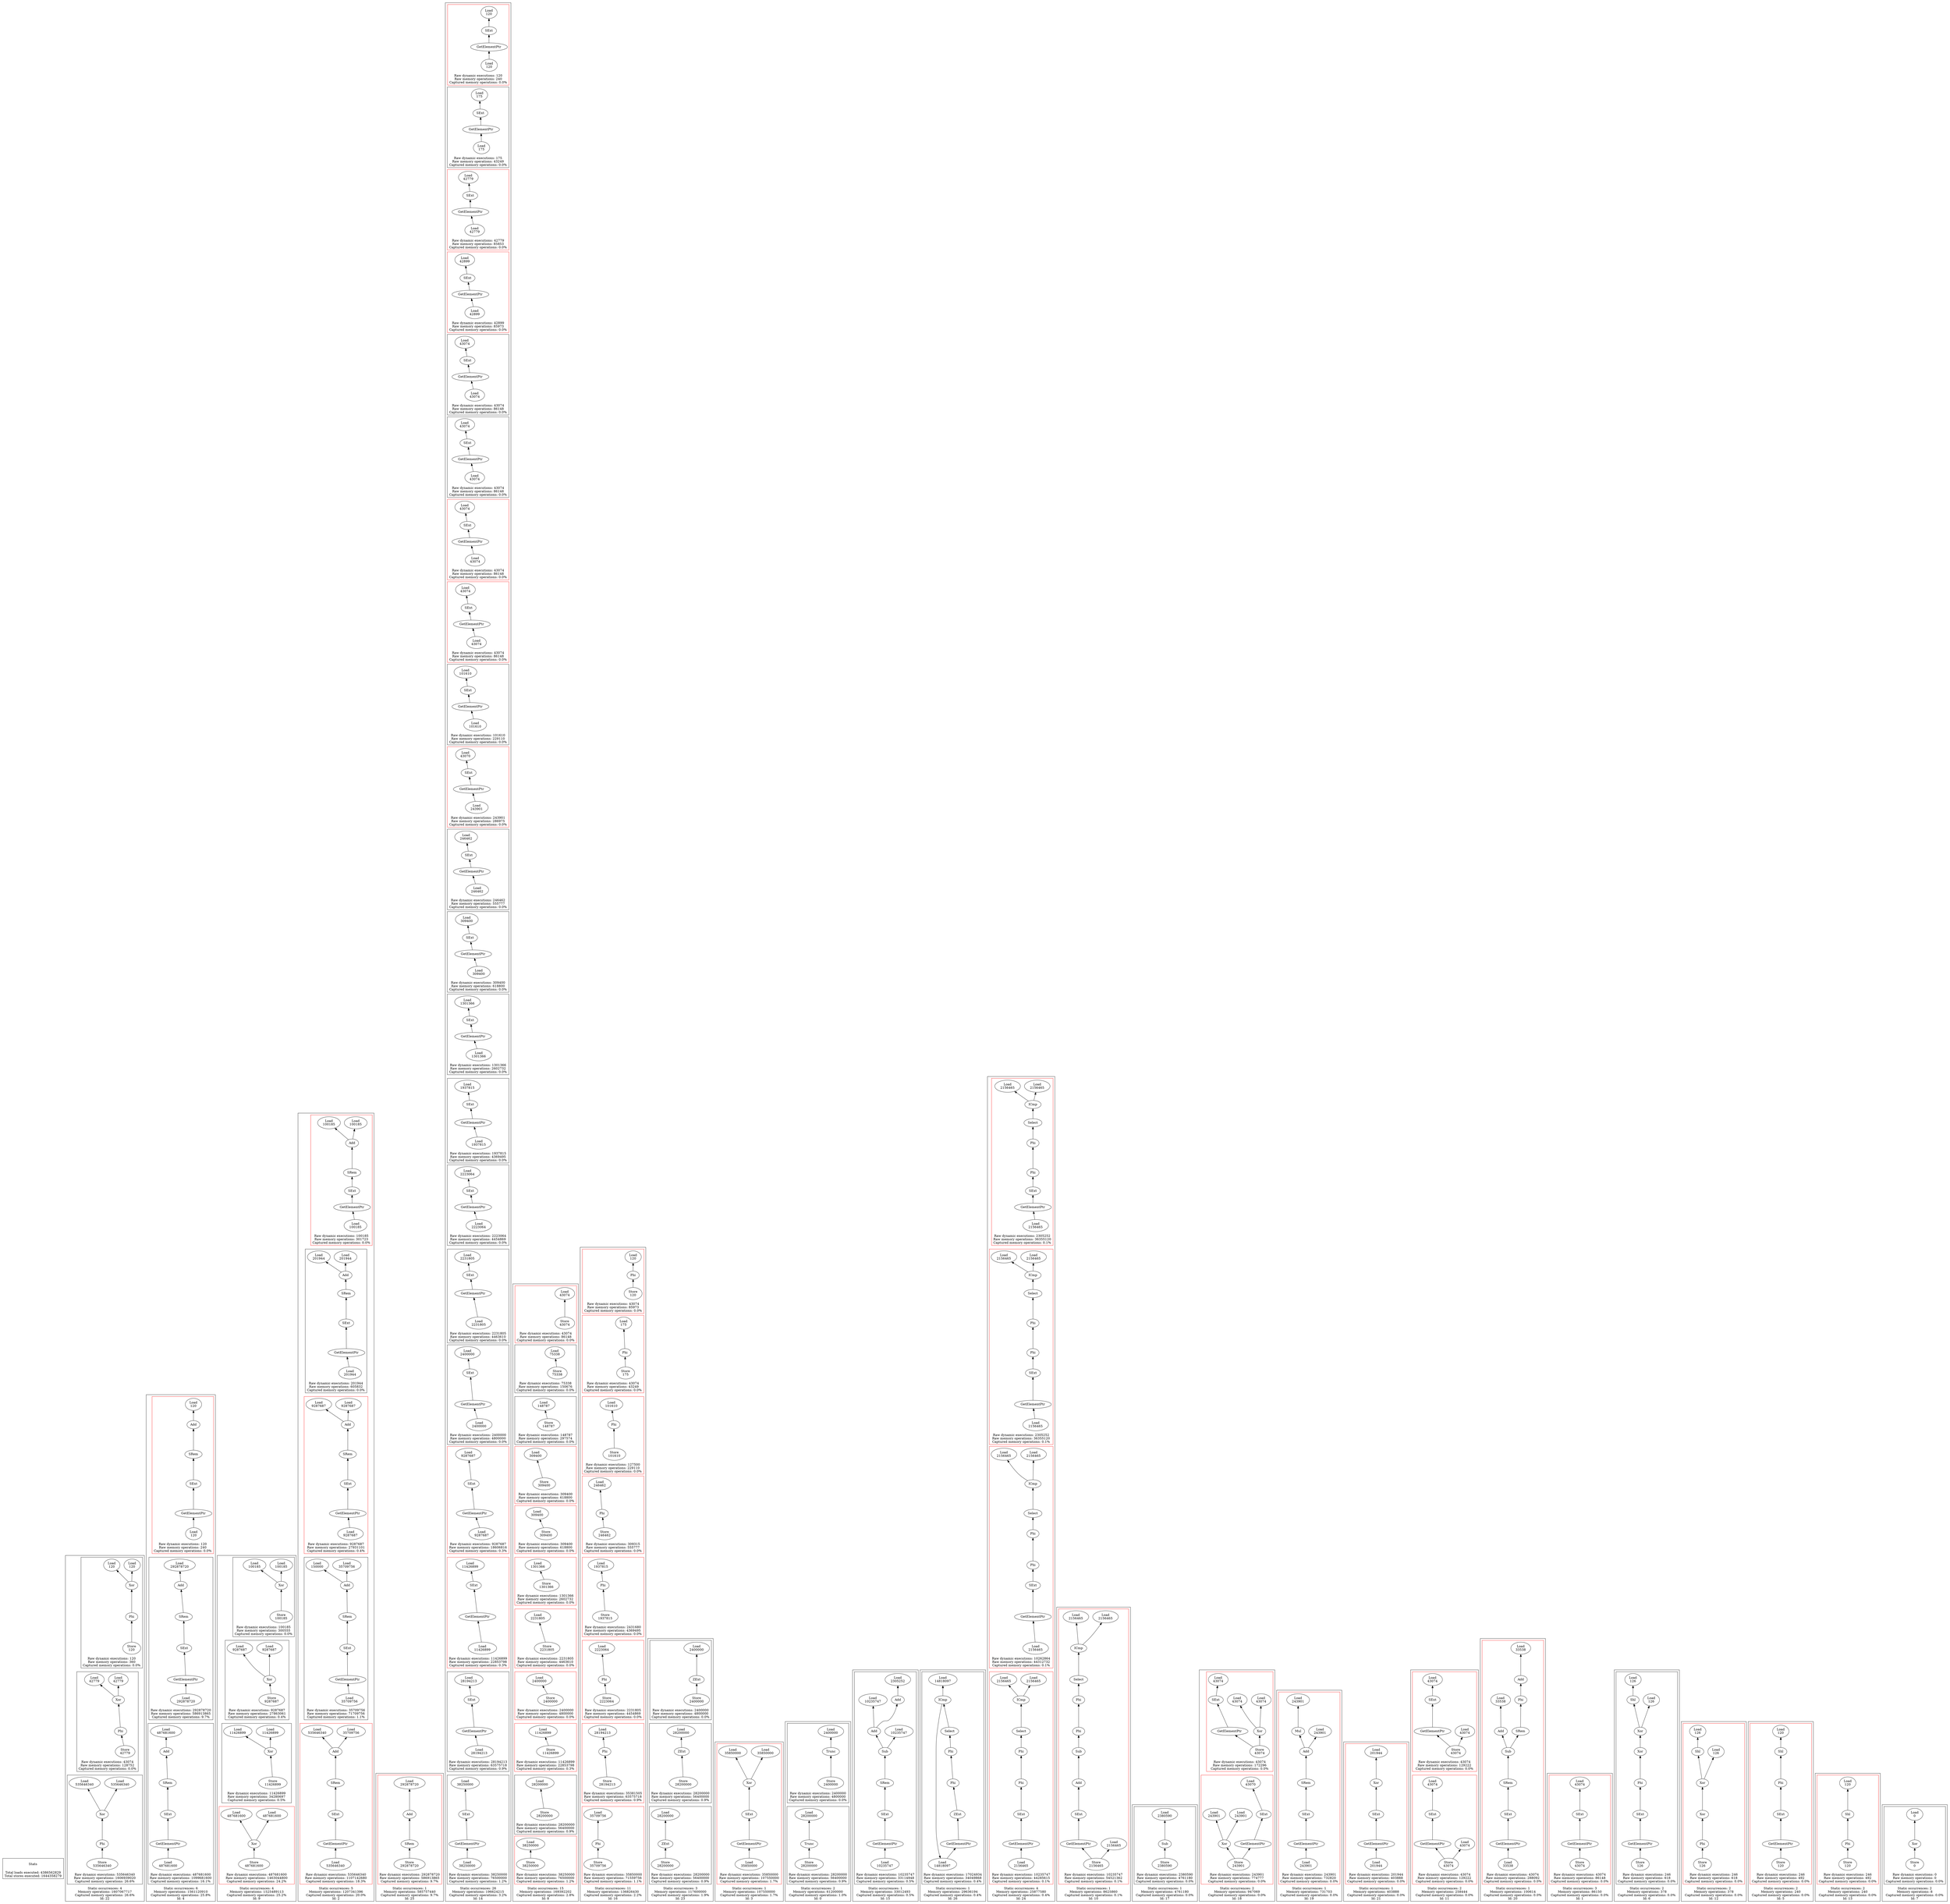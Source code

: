 strict digraph {
rankdir=BT
subgraph {
Stats [shape=plaintext]
cluster=true
label="Total loads executed: 4386562829\nTotal stores executed: 1644358279"
}
subgraph {
subgraph {
"22_2_778" [label="Xor"]
"22_2_777" [label="Load\n120"]
"22_2_778" -> "22_2_777"
"22_2_768" [label="Load\n120"]
"22_2_778" -> "22_2_768"
{
rank=min
"22_2_781" [label="Store\n120"]
}
"22_2_780" [label="Phi"]
"22_2_781" -> "22_2_780"
"22_2_780" -> "22_2_778"
cluster=true
label="Raw dynamic executions: 120\nRaw memory operations: 360\nCaptured memory operations: 0.0%"
}
subgraph {
{
rank=max
"22_1" [shape=point style=invis]
"22_1" -> "22_2_781" [style=invis]
}
{
rank=min
"22_1_505" [label="Store\n42779"]
}
"22_1_503" [label="Phi"]
"22_1_505" -> "22_1_503"
"22_1_496" [label="Xor"]
"22_1_495" [label="Load\n42779"]
"22_1_496" -> "22_1_495"
"22_1_491" [label="Load\n42779"]
"22_1_496" -> "22_1_491"
"22_1_503" -> "22_1_496"
cluster=true
label="Raw dynamic executions: 43074\nRaw memory operations: 128752\nCaptured memory operations: 0.0%"
}
subgraph {
{
rank=max
"22_3" [shape=point style=invis]
"22_3" -> "22_1_505" [style=invis]
}
"22_3_852" [label="Phi"]
"22_3_850" [label="Xor"]
"22_3_852" -> "22_3_850"
{
rank=min
"22_3_854" [label="Store\n535646340"]
}
"22_3_854" -> "22_3_852"
"22_3_843" [label="Load\n535646340"]
"22_3_850" -> "22_3_843"
"22_3_849" [label="Load\n535646340"]
"22_3_850" -> "22_3_849"
cluster=true
label="Raw dynamic executions: 535646340\nRaw memory operations: 1606939020\nCaptured memory operations: 26.6%"
}
cluster=true
label="Static occurrences: 4\nMemory operations: 1607067717\nCaptured memory operations: 26.6%\nId: 22"
}
subgraph {
subgraph {
"4_4_775" [label="SExt"]
"4_4_774" [label="SRem"]
"4_4_775" -> "4_4_774"
"4_4_776" [label="GetElementPtr"]
"4_4_776" -> "4_4_775"
"4_4_773" [label="Add"]
"4_4_774" -> "4_4_773"
"4_4_772" [label="Load\n120"]
"4_4_773" -> "4_4_772"
{
rank=min
"4_4_777" [label="Load\n120"]
}
"4_4_777" -> "4_4_776"
cluster=true
label="Raw dynamic executions: 120\nRaw memory operations: 240\nCaptured memory operations: 0.0%"
color=red
}
subgraph {
{
rank=max
"4_3" [shape=point style=invis]
"4_3" -> "4_4_777" [style=invis]
}
"4_3_450" [label="SExt"]
"4_3_448" [label="SRem"]
"4_3_450" -> "4_3_448"
"4_3_447" [label="Add"]
"4_3_443" [label="Load\n292878720"]
"4_3_447" -> "4_3_443"
{
rank=min
"4_3_452" [label="Load\n292878720"]
}
"4_3_451" [label="GetElementPtr"]
"4_3_452" -> "4_3_451"
"4_3_448" -> "4_3_447"
"4_3_451" -> "4_3_450"
cluster=true
label="Raw dynamic executions: 292878720\nRaw memory operations: 586913865\nCaptured memory operations: 9.7%"
}
subgraph {
{
rank=max
"4_2" [shape=point style=invis]
"4_2" -> "4_3_452" [style=invis]
}
"4_2_179" [label="SRem"]
"4_2_178" [label="Add"]
"4_2_179" -> "4_2_178"
"4_2_180" [label="SExt"]
"4_2_180" -> "4_2_179"
"4_2_181" [label="GetElementPtr"]
"4_2_181" -> "4_2_180"
"4_2_173" [label="Load\n487681600"]
"4_2_178" -> "4_2_173"
{
rank=min
"4_2_182" [label="Load\n487681600"]
}
"4_2_182" -> "4_2_181"
cluster=true
label="Raw dynamic executions: 487681600\nRaw memory operations: 1099681600\nCaptured memory operations: 16.1%"
}
cluster=true
label="Static occurrences: 6\nMemory operations: 1561120910\nCaptured memory operations: 25.8%\nId: 4"
}
subgraph {
subgraph {
"9_3_526" [label="Xor"]
"9_3_525" [label="Load\n100185"]
"9_3_526" -> "9_3_525"
"9_3_524" [label="Load\n100185"]
"9_3_526" -> "9_3_524"
{
rank=min
"9_3_527" [label="Store\n100185"]
}
"9_3_527" -> "9_3_526"
cluster=true
label="Raw dynamic executions: 100185\nRaw memory operations: 300555\nCaptured memory operations: 0.0%"
}
subgraph {
{
rank=max
"9_2" [shape=point style=invis]
"9_2" -> "9_3_527" [style=invis]
}
"9_2_392" [label="Xor"]
"9_2_390" [label="Load\n9287687"]
"9_2_392" -> "9_2_390"
{
rank=min
"9_2_393" [label="Store\n9287687"]
}
"9_2_393" -> "9_2_392"
"9_2_391" [label="Load\n9287687"]
"9_2_392" -> "9_2_391"
cluster=true
label="Raw dynamic executions: 9287687\nRaw memory operations: 27863061\nCaptured memory operations: 0.4%"
}
subgraph {
{
rank=max
"9_1" [shape=point style=invis]
"9_1" -> "9_2_393" [style=invis]
}
"9_1_338" [label="Xor"]
"9_1_335" [label="Load\n11426899"]
"9_1_338" -> "9_1_335"
{
rank=min
"9_1_339" [label="Store\n11426899"]
}
"9_1_339" -> "9_1_338"
"9_1_337" [label="Load\n11426899"]
"9_1_338" -> "9_1_337"
cluster=true
label="Raw dynamic executions: 11426899\nRaw memory operations: 34280697\nCaptured memory operations: 0.5%"
}
subgraph {
{
rank=max
"9_0" [shape=point style=invis]
"9_0" -> "9_1_339" [style=invis]
}
{
rank=min
"9_0_185" [label="Store\n487681600"]
}
"9_0_184" [label="Xor"]
"9_0_185" -> "9_0_184"
"9_0_182" [label="Load\n487681600"]
"9_0_184" -> "9_0_182"
"9_0_183" [label="Load\n487681600"]
"9_0_184" -> "9_0_183"
cluster=true
label="Raw dynamic executions: 487681600\nRaw memory operations: 1463044800\nCaptured memory operations: 24.2%"
color=red
}
cluster=true
label="Static occurrences: 4\nMemory operations: 1525489113\nCaptured memory operations: 25.2%\nId: 9"
}
subgraph {
subgraph {
"2_1_520" [label="Add"]
"2_1_512" [label="Load\n100185"]
"2_1_520" -> "2_1_512"
"2_1_517" [label="Load\n100185"]
"2_1_520" -> "2_1_517"
"2_1_521" [label="SRem"]
"2_1_521" -> "2_1_520"
"2_1_523" [label="GetElementPtr"]
"2_1_522" [label="SExt"]
"2_1_523" -> "2_1_522"
"2_1_522" -> "2_1_521"
{
rank=min
"2_1_524" [label="Load\n100185"]
}
"2_1_524" -> "2_1_523"
cluster=true
label="Raw dynamic executions: 100185\nRaw memory operations: 301723\nCaptured memory operations: 0.0%"
color=red
}
subgraph {
{
rank=max
"2_2" [shape=point style=invis]
"2_2" -> "2_1_524" [style=invis]
}
"2_2_603" [label="Add"]
"2_2_601" [label="Load\n201944"]
"2_2_603" -> "2_2_601"
"2_2_602" [label="Load\n201944"]
"2_2_603" -> "2_2_602"
"2_2_606" [label="GetElementPtr"]
"2_2_605" [label="SExt"]
"2_2_606" -> "2_2_605"
"2_2_604" [label="SRem"]
"2_2_605" -> "2_2_604"
{
rank=min
"2_2_607" [label="Load\n201944"]
}
"2_2_607" -> "2_2_606"
"2_2_604" -> "2_2_603"
cluster=true
label="Raw dynamic executions: 201944\nRaw memory operations: 605832\nCaptured memory operations: 0.0%"
}
subgraph {
{
rank=max
"2_0" [shape=point style=invis]
"2_0" -> "2_2_607" [style=invis]
}
"2_0_386" [label="Add"]
"2_0_376" [label="Load\n9287687"]
"2_0_386" -> "2_0_376"
"2_0_385" [label="Load\n9287687"]
"2_0_386" -> "2_0_385"
"2_0_387" [label="SRem"]
"2_0_387" -> "2_0_386"
{
rank=min
"2_0_390" [label="Load\n9287687"]
}
"2_0_389" [label="GetElementPtr"]
"2_0_390" -> "2_0_389"
"2_0_388" [label="SExt"]
"2_0_389" -> "2_0_388"
"2_0_388" -> "2_0_387"
cluster=true
label="Raw dynamic executions: 9287687\nRaw memory operations: 27931101\nCaptured memory operations: 0.4%"
color=red
}
subgraph {
{
rank=max
"2_4" [shape=point style=invis]
"2_4" -> "2_0_390" [style=invis]
}
"2_4_859" [label="SRem"]
"2_4_858" [label="Add"]
"2_4_859" -> "2_4_858"
"2_4_823" [label="Load\n150000"]
"2_4_858" -> "2_4_823"
{
rank=min
"2_4_862" [label="Load\n35709756"]
}
"2_4_861" [label="GetElementPtr"]
"2_4_862" -> "2_4_861"
"2_4_860" [label="SExt"]
"2_4_861" -> "2_4_860"
"2_4_860" -> "2_4_859"
"2_4_832" [label="Load\n35709756"]
"2_4_858" -> "2_4_832"
cluster=true
label="Raw dynamic executions: 35709756\nRaw memory operations: 71709756\nCaptured memory operations: 1.1%"
}
subgraph {
{
rank=max
"2_3" [shape=point style=invis]
"2_3" -> "2_4_862" [style=invis]
}
"2_3_847" [label="SExt"]
"2_3_846" [label="SRem"]
"2_3_847" -> "2_3_846"
{
rank=min
"2_3_849" [label="Load\n535646340"]
}
"2_3_848" [label="GetElementPtr"]
"2_3_849" -> "2_3_848"
"2_3_845" [label="Add"]
"2_3_846" -> "2_3_845"
"2_3_839" [label="Load\n535646340"]
"2_3_845" -> "2_3_839"
"2_3_848" -> "2_3_847"
"2_3_832" [label="Load\n35709756"]
"2_3_845" -> "2_3_832"
cluster=true
label="Raw dynamic executions: 535646340\nRaw memory operations: 1107142680\nCaptured memory operations: 18.3%"
color=red
}
cluster=true
label="Static occurrences: 5\nMemory operations: 1207341396\nCaptured memory operations: 20.0%\nId: 2"
}
subgraph {
subgraph {
{
rank=min
"25_0_449" [label="Store\n292878720"]
}
"25_0_448" [label="SRem"]
"25_0_449" -> "25_0_448"
"25_0_447" [label="Add"]
"25_0_443" [label="Load\n292878720"]
"25_0_447" -> "25_0_443"
"25_0_448" -> "25_0_447"
cluster=true
label="Raw dynamic executions: 292878720\nRaw memory operations: 586913865\nCaptured memory operations: 9.7%"
color=red
}
cluster=true
label="Static occurrences: 1\nMemory operations: 585757440\nCaptured memory operations: 9.7%\nId: 25"
}
subgraph {
subgraph {
{
rank=min
"14_23_772" [label="Load\n120"]
}
"14_23_771" [label="GetElementPtr"]
"14_23_772" -> "14_23_771"
"14_23_770" [label="SExt"]
"14_23_763" [label="Load\n120"]
"14_23_770" -> "14_23_763"
"14_23_771" -> "14_23_770"
cluster=true
label="Raw dynamic executions: 120\nRaw memory operations: 240\nCaptured memory operations: 0.0%"
color=red
}
subgraph {
{
rank=max
"14_13" [shape=point style=invis]
"14_13" -> "14_23_772" [style=invis]
}
"14_13_500" [label="GetElementPtr"]
"14_13_499" [label="SExt"]
"14_13_500" -> "14_13_499"
{
rank=min
"14_13_501" [label="Load\n175"]
}
"14_13_501" -> "14_13_500"
"14_13_486" [label="Load\n175"]
"14_13_499" -> "14_13_486"
cluster=true
label="Raw dynamic executions: 175\nRaw memory operations: 43249\nCaptured memory operations: 0.0%"
}
subgraph {
{
rank=max
"14_12" [shape=point style=invis]
"14_12" -> "14_13_501" [style=invis]
}
"14_12_494" [label="GetElementPtr"]
"14_12_493" [label="SExt"]
"14_12_494" -> "14_12_493"
"14_12_486" [label="Load\n42779"]
"14_12_493" -> "14_12_486"
{
rank=min
"14_12_495" [label="Load\n42779"]
}
"14_12_495" -> "14_12_494"
cluster=true
label="Raw dynamic executions: 42779\nRaw memory operations: 85853\nCaptured memory operations: 0.0%"
color=red
}
subgraph {
{
rank=max
"14_11" [shape=point style=invis]
"14_11" -> "14_12_495" [style=invis]
}
"14_11_489" [label="SExt"]
"14_11_483" [label="Load\n42899"]
"14_11_489" -> "14_11_483"
"14_11_490" [label="GetElementPtr"]
"14_11_490" -> "14_11_489"
{
rank=min
"14_11_491" [label="Load\n42899"]
}
"14_11_491" -> "14_11_490"
cluster=true
label="Raw dynamic executions: 42899\nRaw memory operations: 85973\nCaptured memory operations: 0.0%"
color=red
}
subgraph {
{
rank=max
"14_14" [shape=point style=invis]
"14_14" -> "14_11_491" [style=invis]
}
"14_14_534" [label="SExt"]
"14_14_533" [label="Load\n43074"]
"14_14_534" -> "14_14_533"
{
rank=min
"14_14_536" [label="Load\n43074"]
}
"14_14_535" [label="GetElementPtr"]
"14_14_536" -> "14_14_535"
"14_14_535" -> "14_14_534"
cluster=true
label="Raw dynamic executions: 43074\nRaw memory operations: 86148\nCaptured memory operations: 0.0%"
}
subgraph {
{
rank=max
"14_17" [shape=point style=invis]
"14_17" -> "14_14_536" [style=invis]
}
"14_17_563" [label="SExt"]
"14_17_562" [label="Load\n43074"]
"14_17_563" -> "14_17_562"
{
rank=min
"14_17_588" [label="Load\n43074"]
}
"14_17_564" [label="GetElementPtr"]
"14_17_588" -> "14_17_564"
"14_17_564" -> "14_17_563"
cluster=true
label="Raw dynamic executions: 43074\nRaw memory operations: 86148\nCaptured memory operations: 0.0%"
}
subgraph {
{
rank=max
"14_18" [shape=point style=invis]
"14_18" -> "14_17_588" [style=invis]
}
"14_18_592" [label="GetElementPtr"]
"14_18_591" [label="SExt"]
"14_18_592" -> "14_18_591"
{
rank=min
"14_18_593" [label="Load\n43074"]
}
"14_18_593" -> "14_18_592"
"14_18_588" [label="Load\n43074"]
"14_18_591" -> "14_18_588"
cluster=true
label="Raw dynamic executions: 43074\nRaw memory operations: 86148\nCaptured memory operations: 0.0%"
color=red
}
subgraph {
{
rank=max
"14_19" [shape=point style=invis]
"14_19" -> "14_18_593" [style=invis]
}
{
rank=min
"14_19_627" [label="Load\n43074"]
}
"14_19_626" [label="GetElementPtr"]
"14_19_627" -> "14_19_626"
"14_19_563" [label="SExt"]
"14_19_562" [label="Load\n43074"]
"14_19_563" -> "14_19_562"
"14_19_626" -> "14_19_563"
cluster=true
label="Raw dynamic executions: 43074\nRaw memory operations: 86148\nCaptured memory operations: 0.0%"
color=red
}
subgraph {
{
rank=max
"14_21" [shape=point style=invis]
"14_21" -> "14_19_627" [style=invis]
}
"14_21_653" [label="SExt"]
"14_21_650" [label="Load\n101610"]
"14_21_653" -> "14_21_650"
{
rank=min
"14_21_655" [label="Load\n101610"]
}
"14_21_654" [label="GetElementPtr"]
"14_21_655" -> "14_21_654"
"14_21_654" -> "14_21_653"
cluster=true
label="Raw dynamic executions: 101610\nRaw memory operations: 229110\nCaptured memory operations: 0.0%"
}
subgraph {
{
rank=max
"14_16" [shape=point style=invis]
"14_16" -> "14_21_655" [style=invis]
}
{
rank=min
"14_16_581" [label="Load\n243901"]
}
"14_16_564" [label="GetElementPtr"]
"14_16_581" -> "14_16_564"
"14_16_563" [label="SExt"]
"14_16_562" [label="Load\n43070"]
"14_16_563" -> "14_16_562"
"14_16_564" -> "14_16_563"
cluster=true
label="Raw dynamic executions: 243901\nRaw memory operations: 286975\nCaptured memory operations: 0.0%"
color=red
}
subgraph {
{
rank=max
"14_22" [shape=point style=invis]
"14_22" -> "14_16_581" [style=invis]
}
"14_22_667" [label="SExt"]
"14_22_664" [label="Load\n246462"]
"14_22_667" -> "14_22_664"
"14_22_668" [label="GetElementPtr"]
"14_22_668" -> "14_22_667"
{
rank=min
"14_22_669" [label="Load\n246462"]
}
"14_22_669" -> "14_22_668"
cluster=true
label="Raw dynamic executions: 246462\nRaw memory operations: 555777\nCaptured memory operations: 0.0%"
}
subgraph {
{
rank=max
"14_5" [shape=point style=invis]
"14_5" -> "14_22_669" [style=invis]
}
"14_5_245" [label="SExt"]
"14_5_242" [label="Load\n309400"]
"14_5_245" -> "14_5_242"
{
rank=min
"14_5_247" [label="Load\n309400"]
}
"14_5_246" [label="GetElementPtr"]
"14_5_247" -> "14_5_246"
"14_5_246" -> "14_5_245"
cluster=true
label="Raw dynamic executions: 309400\nRaw memory operations: 618800\nCaptured memory operations: 0.0%"
}
subgraph {
{
rank=max
"14_10" [shape=point style=invis]
"14_10" -> "14_5_247" [style=invis]
}
{
rank=min
"14_10_429" [label="Load\n1301366"]
}
"14_10_428" [label="GetElementPtr"]
"14_10_429" -> "14_10_428"
"14_10_427" [label="SExt"]
"14_10_426" [label="Load\n1301366"]
"14_10_427" -> "14_10_426"
"14_10_428" -> "14_10_427"
cluster=true
label="Raw dynamic executions: 1301366\nRaw memory operations: 2602732\nCaptured memory operations: 0.0%"
}
subgraph {
{
rank=max
"14_15" [shape=point style=invis]
"14_15" -> "14_10_429" [style=invis]
}
"14_15_552" [label="GetElementPtr"]
"14_15_551" [label="SExt"]
"14_15_552" -> "14_15_551"
"14_15_548" [label="Load\n1937815"]
"14_15_551" -> "14_15_548"
{
rank=min
"14_15_553" [label="Load\n1937815"]
}
"14_15_553" -> "14_15_552"
cluster=true
label="Raw dynamic executions: 1937815\nRaw memory operations: 4369495\nCaptured memory operations: 0.0%"
}
subgraph {
{
rank=max
"14_7" [shape=point style=invis]
"14_7" -> "14_15_553" [style=invis]
}
"14_7_360" [label="SExt"]
"14_7_357" [label="Load\n2223064"]
"14_7_360" -> "14_7_357"
{
rank=min
"14_7_362" [label="Load\n2223064"]
}
"14_7_361" [label="GetElementPtr"]
"14_7_362" -> "14_7_361"
"14_7_361" -> "14_7_360"
cluster=true
label="Raw dynamic executions: 2223064\nRaw memory operations: 4454869\nCaptured memory operations: 0.0%"
}
subgraph {
{
rank=max
"14_9" [shape=point style=invis]
"14_9" -> "14_7_362" [style=invis]
}
"14_9_401" [label="GetElementPtr"]
"14_9_400" [label="SExt"]
"14_9_401" -> "14_9_400"
"14_9_399" [label="Load\n2231805"]
"14_9_400" -> "14_9_399"
{
rank=min
"14_9_402" [label="Load\n2231805"]
}
"14_9_402" -> "14_9_401"
cluster=true
label="Raw dynamic executions: 2231805\nRaw memory operations: 4463610\nCaptured memory operations: 0.0%"
}
subgraph {
{
rank=max
"14_4" [shape=point style=invis]
"14_4" -> "14_9_402" [style=invis]
}
{
rank=min
"14_4_195" [label="Load\n2400000"]
}
"14_4_194" [label="GetElementPtr"]
"14_4_195" -> "14_4_194"
"14_4_193" [label="SExt"]
"14_4_194" -> "14_4_193"
"14_4_190" [label="Load\n2400000"]
"14_4_193" -> "14_4_190"
cluster=true
label="Raw dynamic executions: 2400000\nRaw memory operations: 4800000\nCaptured memory operations: 0.0%"
}
subgraph {
{
rank=max
"14_8" [shape=point style=invis]
"14_8" -> "14_4_195" [style=invis]
}
"14_8_383" [label="SExt"]
"14_8_380" [label="Load\n9287687"]
"14_8_383" -> "14_8_380"
{
rank=min
"14_8_385" [label="Load\n9287687"]
}
"14_8_384" [label="GetElementPtr"]
"14_8_385" -> "14_8_384"
"14_8_384" -> "14_8_383"
cluster=true
label="Raw dynamic executions: 9287687\nRaw memory operations: 18606816\nCaptured memory operations: 0.3%"
color=red
}
subgraph {
{
rank=max
"14_6" [shape=point style=invis]
"14_6" -> "14_8_385" [style=invis]
}
{
rank=min
"14_6_342" [label="Load\n11426899"]
}
"14_6_341" [label="GetElementPtr"]
"14_6_342" -> "14_6_341"
"14_6_340" [label="SExt"]
"14_6_335" [label="Load\n11426899"]
"14_6_340" -> "14_6_335"
"14_6_341" -> "14_6_340"
cluster=true
label="Raw dynamic executions: 11426899\nRaw memory operations: 22853798\nCaptured memory operations: 0.3%"
color=red
}
subgraph {
{
rank=max
"14_20" [shape=point style=invis]
"14_20" -> "14_6_342" [style=invis]
}
"14_20_639" [label="SExt"]
"14_20_636" [label="Load\n28194213"]
"14_20_639" -> "14_20_636"
{
rank=min
"14_20_641" [label="Load\n28194213"]
}
"14_20_640" [label="GetElementPtr"]
"14_20_641" -> "14_20_640"
"14_20_640" -> "14_20_639"
cluster=true
label="Raw dynamic executions: 28194213\nRaw memory operations: 63575718\nCaptured memory operations: 0.9%"
}
subgraph {
{
rank=max
"14_3" [shape=point style=invis]
"14_3" -> "14_20_641" [style=invis]
}
"14_3_148" [label="SExt"]
"14_3_147" [label="Load\n38250000"]
"14_3_148" -> "14_3_147"
{
rank=min
"14_3_150" [label="Load\n38250000"]
}
"14_3_149" [label="GetElementPtr"]
"14_3_150" -> "14_3_149"
"14_3_149" -> "14_3_148"
cluster=true
label="Raw dynamic executions: 38250000\nRaw memory operations: 76500000\nCaptured memory operations: 1.2%"
}
cluster=true
label="Static occurrences: 26\nMemory operations: 196624215\nCaptured memory operations: 3.2%\nId: 14"
}
subgraph {
subgraph {
{
rank=min
"8_11_537" [label="Store\n43074"]
}
"8_11_536" [label="Load\n43074"]
"8_11_537" -> "8_11_536"
cluster=true
label="Raw dynamic executions: 43074\nRaw memory operations: 86148\nCaptured memory operations: 0.0%"
color=red
}
subgraph {
{
rank=max
"8_5" [shape=point style=invis]
"8_5" -> "8_11_537" [style=invis]
}
{
rank=min
"8_5_234" [label="Store\n75338"]
}
"8_5_231" [label="Load\n75338"]
"8_5_234" -> "8_5_231"
cluster=true
label="Raw dynamic executions: 75338\nRaw memory operations: 150676\nCaptured memory operations: 0.0%"
}
subgraph {
{
rank=max
"8_4" [shape=point style=invis]
"8_4" -> "8_5_234" [style=invis]
}
{
rank=min
"8_4_206" [label="Store\n148787"]
}
"8_4_204" [label="Load\n148787"]
"8_4_206" -> "8_4_204"
cluster=true
label="Raw dynamic executions: 148787\nRaw memory operations: 297574\nCaptured memory operations: 0.0%"
}
subgraph {
{
rank=max
"8_6" [shape=point style=invis]
"8_6" -> "8_4_206" [style=invis]
}
{
rank=min
"8_6_244" [label="Store\n309400"]
}
"8_6_242" [label="Load\n309400"]
"8_6_244" -> "8_6_242"
cluster=true
label="Raw dynamic executions: 309400\nRaw memory operations: 618800\nCaptured memory operations: 0.0%"
color=red
}
subgraph {
{
rank=max
"8_7" [shape=point style=invis]
"8_7" -> "8_6_244" [style=invis]
}
{
rank=min
"8_7_248" [label="Store\n309400"]
}
"8_7_247" [label="Load\n309400"]
"8_7_248" -> "8_7_247"
cluster=true
label="Raw dynamic executions: 309400\nRaw memory operations: 618800\nCaptured memory operations: 0.0%"
color=red
}
subgraph {
{
rank=max
"8_10" [shape=point style=invis]
"8_10" -> "8_7_248" [style=invis]
}
{
rank=min
"8_10_430" [label="Store\n1301366"]
}
"8_10_429" [label="Load\n1301366"]
"8_10_430" -> "8_10_429"
cluster=true
label="Raw dynamic executions: 1301366\nRaw memory operations: 2602732\nCaptured memory operations: 0.0%"
color=red
}
subgraph {
{
rank=max
"8_9" [shape=point style=invis]
"8_9" -> "8_10_430" [style=invis]
}
{
rank=min
"8_9_403" [label="Store\n2231805"]
}
"8_9_402" [label="Load\n2231805"]
"8_9_403" -> "8_9_402"
cluster=true
label="Raw dynamic executions: 2231805\nRaw memory operations: 4463610\nCaptured memory operations: 0.0%"
color=red
}
subgraph {
{
rank=max
"8_3" [shape=point style=invis]
"8_3" -> "8_9_403" [style=invis]
}
{
rank=min
"8_3_196" [label="Store\n2400000"]
}
"8_3_195" [label="Load\n2400000"]
"8_3_196" -> "8_3_195"
cluster=true
label="Raw dynamic executions: 2400000\nRaw memory operations: 4800000\nCaptured memory operations: 0.0%"
color=red
}
subgraph {
{
rank=max
"8_8" [shape=point style=invis]
"8_8" -> "8_3_196" [style=invis]
}
{
rank=min
"8_8_343" [label="Store\n11426899"]
}
"8_8_342" [label="Load\n11426899"]
"8_8_343" -> "8_8_342"
cluster=true
label="Raw dynamic executions: 11426899\nRaw memory operations: 22853798\nCaptured memory operations: 0.3%"
color=red
}
subgraph {
{
rank=max
"8_14" [shape=point style=invis]
"8_14" -> "8_8_343" [style=invis]
}
{
rank=min
"8_14_873" [label="Store\n28200000"]
}
"8_14_871" [label="Load\n28200000"]
"8_14_873" -> "8_14_871"
cluster=true
label="Raw dynamic executions: 28200000\nRaw memory operations: 56400000\nCaptured memory operations: 0.9%"
}
subgraph {
{
rank=max
"8_2" [shape=point style=invis]
"8_2" -> "8_14_873" [style=invis]
}
{
rank=min
"8_2_151" [label="Store\n38250000"]
}
"8_2_150" [label="Load\n38250000"]
"8_2_151" -> "8_2_150"
cluster=true
label="Raw dynamic executions: 38250000\nRaw memory operations: 76500000\nCaptured memory operations: 1.2%"
color=red
}
cluster=true
label="Static occurrences: 15\nMemory operations: 169392202\nCaptured memory operations: 2.8%\nId: 8"
}
subgraph {
subgraph {
{
rank=min
"16_2_505" [label="Store\n120"]
}
"16_2_503" [label="Phi"]
"16_2_505" -> "16_2_503"
"16_2_491" [label="Load\n120"]
"16_2_503" -> "16_2_491"
cluster=true
label="Raw dynamic executions: 43074\nRaw memory operations: 85973\nCaptured memory operations: 0.0%"
color=red
}
subgraph {
{
rank=max
"16_3" [shape=point style=invis]
"16_3" -> "16_2_505" [style=invis]
}
{
rank=min
"16_3_505" [label="Store\n175"]
}
"16_3_503" [label="Phi"]
"16_3_505" -> "16_3_503"
"16_3_501" [label="Load\n175"]
"16_3_503" -> "16_3_501"
cluster=true
label="Raw dynamic executions: 43074\nRaw memory operations: 43249\nCaptured memory operations: 0.0%"
color=red
}
subgraph {
{
rank=max
"16_6" [shape=point style=invis]
"16_6" -> "16_3_505" [style=invis]
}
"16_6_657" [label="Phi"]
"16_6_655" [label="Load\n101610"]
"16_6_657" -> "16_6_655"
{
rank=min
"16_6_658" [label="Store\n101610"]
}
"16_6_658" -> "16_6_657"
cluster=true
label="Raw dynamic executions: 127500\nRaw memory operations: 229110\nCaptured memory operations: 0.0%"
color=red
}
subgraph {
{
rank=max
"16_7" [shape=point style=invis]
"16_7" -> "16_6_658" [style=invis]
}
"16_7_671" [label="Phi"]
"16_7_669" [label="Load\n246462"]
"16_7_671" -> "16_7_669"
{
rank=min
"16_7_672" [label="Store\n246462"]
}
"16_7_672" -> "16_7_671"
cluster=true
label="Raw dynamic executions: 309315\nRaw memory operations: 555777\nCaptured memory operations: 0.0%"
color=red
}
subgraph {
{
rank=max
"16_4" [shape=point style=invis]
"16_4" -> "16_7_672" [style=invis]
}
{
rank=min
"16_4_556" [label="Store\n1937815"]
}
"16_4_555" [label="Phi"]
"16_4_556" -> "16_4_555"
"16_4_553" [label="Load\n1937815"]
"16_4_555" -> "16_4_553"
cluster=true
label="Raw dynamic executions: 2431680\nRaw memory operations: 4369495\nCaptured memory operations: 0.0%"
color=red
}
subgraph {
{
rank=max
"16_1" [shape=point style=invis]
"16_1" -> "16_4_556" [style=invis]
}
"16_1_364" [label="Phi"]
"16_1_362" [label="Load\n2223064"]
"16_1_364" -> "16_1_362"
{
rank=min
"16_1_366" [label="Store\n2223064"]
}
"16_1_366" -> "16_1_364"
cluster=true
label="Raw dynamic executions: 2231805\nRaw memory operations: 4454869\nCaptured memory operations: 0.0%"
color=red
}
subgraph {
{
rank=max
"16_5" [shape=point style=invis]
"16_5" -> "16_1_366" [style=invis]
}
"16_5_643" [label="Phi"]
"16_5_641" [label="Load\n28194213"]
"16_5_643" -> "16_5_641"
{
rank=min
"16_5_644" [label="Store\n28194213"]
}
"16_5_644" -> "16_5_643"
cluster=true
label="Raw dynamic executions: 35381505\nRaw memory operations: 63575718\nCaptured memory operations: 0.9%"
color=red
}
subgraph {
{
rank=max
"16_10" [shape=point style=invis]
"16_10" -> "16_5_644" [style=invis]
}
{
rank=min
"16_10_865" [label="Store\n35709756"]
}
"16_10_864" [label="Phi"]
"16_10_865" -> "16_10_864"
"16_10_862" [label="Load\n35709756"]
"16_10_864" -> "16_10_862"
cluster=true
label="Raw dynamic executions: 35850000\nRaw memory operations: 71559756\nCaptured memory operations: 1.1%"
color=red
}
cluster=true
label="Static occurrences: 11\nMemory operations: 136826430\nCaptured memory operations: 2.2%\nId: 16"
}
subgraph {
subgraph {
{
rank=min
"23_0_129" [label="Store\n2400000"]
}
"23_0_127" [label="ZExt"]
"23_0_129" -> "23_0_127"
"23_0_126" [label="Load\n2400000"]
"23_0_127" -> "23_0_126"
cluster=true
label="Raw dynamic executions: 2400000\nRaw memory operations: 4800000\nCaptured memory operations: 0.0%"
}
subgraph {
{
rank=max
"23_1" [shape=point style=invis]
"23_1" -> "23_0_129" [style=invis]
}
"23_1_138" [label="ZExt"]
"23_1_137" [label="Load\n28200000"]
"23_1_138" -> "23_1_137"
{
rank=min
"23_1_141" [label="Store\n28200000"]
}
"23_1_141" -> "23_1_138"
cluster=true
label="Raw dynamic executions: 28200000\nRaw memory operations: 56400000\nCaptured memory operations: 0.9%"
}
subgraph {
{
rank=max
"23_2" [shape=point style=invis]
"23_2" -> "23_1_141" [style=invis]
}
{
rank=min
"23_2_818" [label="Store\n28200000"]
}
"23_2_815" [label="ZExt"]
"23_2_818" -> "23_2_815"
"23_2_814" [label="Load\n28200000"]
"23_2_815" -> "23_2_814"
cluster=true
label="Raw dynamic executions: 28200000\nRaw memory operations: 56400000\nCaptured memory operations: 0.9%"
}
cluster=true
label="Static occurrences: 3\nMemory operations: 117600000\nCaptured memory operations: 1.9%\nId: 23"
}
subgraph {
subgraph {
"3_0_829" [label="Xor"]
"3_0_828" [label="Load\n35850000"]
"3_0_829" -> "3_0_828"
"3_0_827" [label="Load\n35850000"]
"3_0_829" -> "3_0_827"
"3_0_831" [label="GetElementPtr"]
"3_0_830" [label="SExt"]
"3_0_831" -> "3_0_830"
"3_0_830" -> "3_0_829"
{
rank=min
"3_0_832" [label="Load\n35850000"]
}
"3_0_832" -> "3_0_831"
cluster=true
label="Raw dynamic executions: 35850000\nRaw memory operations: 107550000\nCaptured memory operations: 1.7%"
color=red
}
cluster=true
label="Static occurrences: 1\nMemory operations: 107550000\nCaptured memory operations: 1.7%\nId: 3"
}
subgraph {
subgraph {
{
rank=min
"0_1_883" [label="Store\n2400000"]
}
"0_1_880" [label="Trunc"]
"0_1_883" -> "0_1_880"
"0_1_879" [label="Load\n2400000"]
"0_1_880" -> "0_1_879"
cluster=true
label="Raw dynamic executions: 2400000\nRaw memory operations: 4800000\nCaptured memory operations: 0.0%"
}
subgraph {
{
rank=max
"0_0" [shape=point style=invis]
"0_0" -> "0_1_883" [style=invis]
}
{
rank=min
"0_0_693" [label="Store\n28200000"]
}
"0_0_691" [label="Trunc"]
"0_0_693" -> "0_0_691"
"0_0_690" [label="Load\n28200000"]
"0_0_691" -> "0_0_690"
cluster=true
label="Raw dynamic executions: 28200000\nRaw memory operations: 56400000\nCaptured memory operations: 0.9%"
}
cluster=true
label="Static occurrences: 2\nMemory operations: 61200000\nCaptured memory operations: 1.0%\nId: 0"
}
subgraph {
subgraph {
"15_0_318" [label="Add"]
"15_0_314" [label="Load\n10235747"]
"15_0_318" -> "15_0_314"
"15_0_320" [label="SRem"]
"15_0_319" [label="Sub"]
"15_0_320" -> "15_0_319"
"15_0_322" [label="GetElementPtr"]
"15_0_321" [label="SExt"]
"15_0_322" -> "15_0_321"
{
rank=min
"15_0_323" [label="Load\n10235747"]
}
"15_0_323" -> "15_0_322"
"15_0_321" -> "15_0_320"
"15_0_319" -> "15_0_318"
"15_0_299" [label="Add"]
"15_0_318" -> "15_0_299"
"15_0_317" [label="Load\n10235747"]
"15_0_319" -> "15_0_317"
"15_0_227" [label="Load\n2305252"]
"15_0_299" -> "15_0_227"
cluster=true
label="Raw dynamic executions: 10235747\nRaw memory operations: 33114948\nCaptured memory operations: 0.5%"
}
cluster=true
label="Static occurrences: 1\nMemory operations: 33012493\nCaptured memory operations: 0.5%\nId: 15"
}
subgraph {
subgraph {
"26_0_272" [label="GetElementPtr"]
"26_0_271" [label="ZExt"]
"26_0_272" -> "26_0_271"
"26_0_276" [label="ICmp"]
{
rank=min
"26_0_273" [label="Load\n14818097"]
}
"26_0_276" -> "26_0_273"
"26_0_277" [label="Select"]
"26_0_277" -> "26_0_276"
"26_0_263" [label="Phi"]
"26_0_279" [label="Phi"]
"26_0_263" -> "26_0_279"
"26_0_275" [label="Load\n14818097"]
"26_0_276" -> "26_0_275"
"26_0_271" -> "26_0_263"
"26_0_279" -> "26_0_277"
"26_0_273" -> "26_0_272"
cluster=true
label="Raw dynamic executions: 17024934\nRaw memory operations: 34049868\nCaptured memory operations: 0.4%"
}
cluster=true
label="Static occurrences: 1\nMemory operations: 29636194\nCaptured memory operations: 0.4%\nId: 26"
}
subgraph {
subgraph {
"24_0_276" [label="ICmp"]
"24_0_273" [label="Load\n2156465"]
"24_0_276" -> "24_0_273"
"24_0_277" [label="Select"]
"24_0_277" -> "24_0_276"
"24_0_275" [label="Load\n2156465"]
"24_0_276" -> "24_0_275"
{
rank=min
"24_0_287" [label="Load\n2156465"]
}
"24_0_286" [label="GetElementPtr"]
"24_0_287" -> "24_0_286"
"24_0_282" [label="Phi"]
"24_0_279" [label="Phi"]
"24_0_282" -> "24_0_279"
"24_0_279" -> "24_0_277"
"24_0_285" [label="SExt"]
"24_0_285" -> "24_0_282"
"24_0_286" -> "24_0_285"
cluster=true
label="Raw dynamic executions: 2305252\nRaw memory operations: 36355120\nCaptured memory operations: 0.1%"
color=red
}
subgraph {
{
rank=max
"24_1" [shape=point style=invis]
"24_1" -> "24_0_287" [style=invis]
}
"24_1_276" [label="ICmp"]
"24_1_273" [label="Load\n2156465"]
"24_1_276" -> "24_1_273"
"24_1_277" [label="Select"]
"24_1_277" -> "24_1_276"
"24_1_275" [label="Load\n2156465"]
"24_1_276" -> "24_1_275"
"24_1_282" [label="Phi"]
"24_1_279" [label="Phi"]
"24_1_282" -> "24_1_279"
"24_1_279" -> "24_1_277"
"24_1_285" [label="SExt"]
"24_1_285" -> "24_1_282"
"24_1_286" [label="GetElementPtr"]
"24_1_286" -> "24_1_285"
{
rank=min
"24_1_296" [label="Load\n2156465"]
}
"24_1_296" -> "24_1_286"
cluster=true
label="Raw dynamic executions: 2305252\nRaw memory operations: 36355120\nCaptured memory operations: 0.1%"
color=red
}
subgraph {
{
rank=max
"24_2" [shape=point style=invis]
"24_2" -> "24_1_296" [style=invis]
}
"24_2_276" [label="ICmp"]
"24_2_273" [label="Load\n2156465"]
"24_2_276" -> "24_2_273"
{
rank=min
"24_2_314" [label="Load\n2156465"]
}
"24_2_313" [label="GetElementPtr"]
"24_2_314" -> "24_2_313"
"24_2_277" [label="Select"]
"24_2_277" -> "24_2_276"
"24_2_275" [label="Load\n2156465"]
"24_2_276" -> "24_2_275"
"24_2_282" [label="Phi"]
"24_2_279" [label="Phi"]
"24_2_282" -> "24_2_279"
"24_2_279" -> "24_2_277"
"24_2_285" [label="SExt"]
"24_2_285" -> "24_2_282"
"24_2_313" -> "24_2_285"
cluster=true
label="Raw dynamic executions: 10262864\nRaw memory operations: 44312732\nCaptured memory operations: 0.1%"
color=red
}
subgraph {
{
rank=max
"24_3" [shape=point style=invis]
"24_3" -> "24_2_314" [style=invis]
}
{
rank=min
"24_3_317" [label="Load\n2156465"]
}
"24_3_300" [label="GetElementPtr"]
"24_3_317" -> "24_3_300"
"24_3_276" [label="ICmp"]
"24_3_273" [label="Load\n2156465"]
"24_3_276" -> "24_3_273"
"24_3_277" [label="Select"]
"24_3_277" -> "24_3_276"
"24_3_275" [label="Load\n2156465"]
"24_3_276" -> "24_3_275"
"24_3_285" [label="SExt"]
"24_3_300" -> "24_3_285"
"24_3_282" [label="Phi"]
"24_3_279" [label="Phi"]
"24_3_282" -> "24_3_279"
"24_3_279" -> "24_3_277"
"24_3_285" -> "24_3_282"
cluster=true
label="Raw dynamic executions: 10235747\nRaw memory operations: 44285615\nCaptured memory operations: 0.1%"
color=red
}
cluster=true
label="Static occurrences: 4\nMemory operations: 25877580\nCaptured memory operations: 0.4%\nId: 24"
}
subgraph {
subgraph {
"10_0_326" [label="SExt"]
"10_0_325" [label="Add"]
"10_0_326" -> "10_0_325"
"10_0_276" [label="ICmp"]
"10_0_273" [label="Load\n2156465"]
"10_0_276" -> "10_0_273"
"10_0_327" [label="GetElementPtr"]
"10_0_327" -> "10_0_326"
"10_0_277" [label="Select"]
"10_0_277" -> "10_0_276"
{
rank=min
"10_0_328" [label="Store\n2156465"]
}
"10_0_328" -> "10_0_327"
"10_0_275" [label="Load\n2156465"]
"10_0_276" -> "10_0_275"
"10_0_289" [label="Sub"]
"10_0_282" [label="Phi"]
"10_0_289" -> "10_0_282"
"10_0_323" [label="Load\n2156465"]
"10_0_328" -> "10_0_323"
"10_0_279" [label="Phi"]
"10_0_279" -> "10_0_277"
"10_0_282" -> "10_0_279"
"10_0_325" -> "10_0_289"
cluster=true
label="Raw dynamic executions: 10235747\nRaw memory operations: 54521362\nCaptured memory operations: 0.1%"
color=red
}
cluster=true
label="Static occurrences: 1\nMemory operations: 8625860\nCaptured memory operations: 0.1%\nId: 10"
}
subgraph {
subgraph {
"17_0_351" [label="Sub"]
"17_0_349" [label="Load\n2380590"]
"17_0_351" -> "17_0_349"
{
rank=min
"17_0_353" [label="Store\n2380590"]
}
"17_0_353" -> "17_0_351"
cluster=true
label="Raw dynamic executions: 2380590\nRaw memory operations: 4761180\nCaptured memory operations: 0.0%"
}
cluster=true
label="Static occurrences: 1\nMemory operations: 4761180\nCaptured memory operations: 0.0%\nId: 17"
}
subgraph {
subgraph {
"18_1_563" [label="SExt"]
"18_1_562" [label="Load\n43074"]
"18_1_563" -> "18_1_562"
{
rank=min
"18_1_629" [label="Store\n43074"]
}
"18_1_626" [label="GetElementPtr"]
"18_1_629" -> "18_1_626"
"18_1_626" -> "18_1_563"
"18_1_628" [label="Xor"]
"18_1_629" -> "18_1_628"
"18_1_627" [label="Load\n43074"]
"18_1_628" -> "18_1_627"
"18_1_624" [label="Load\n43074"]
"18_1_628" -> "18_1_624"
cluster=true
label="Raw dynamic executions: 43074\nRaw memory operations: 172296\nCaptured memory operations: 0.0%"
color=red
}
subgraph {
{
rank=max
"18_0" [shape=point style=invis]
"18_0" -> "18_1_629" [style=invis]
}
"18_0_582" [label="Xor"]
"18_0_581" [label="Load\n243901"]
"18_0_582" -> "18_0_581"
{
rank=min
"18_0_583" [label="Store\n243901"]
}
"18_0_583" -> "18_0_582"
"18_0_563" [label="SExt"]
"18_0_562" [label="Load\n43070"]
"18_0_563" -> "18_0_562"
"18_0_580" [label="Load\n243901"]
"18_0_582" -> "18_0_580"
"18_0_564" [label="GetElementPtr"]
"18_0_583" -> "18_0_564"
"18_0_564" -> "18_0_563"
cluster=true
label="Raw dynamic executions: 243901\nRaw memory operations: 774777\nCaptured memory operations: 0.0%"
color=red
}
cluster=true
label="Static occurrences: 2\nMemory operations: 947069\nCaptured memory operations: 0.0%\nId: 18"
}
subgraph {
subgraph {
{
rank=min
"19_0_580" [label="Load\n243901"]
}
"19_0_579" [label="GetElementPtr"]
"19_0_580" -> "19_0_579"
"19_0_575" [label="Mul"]
"19_0_573" [label="Load\n243901"]
"19_0_575" -> "19_0_573"
"19_0_576" [label="Add"]
"19_0_576" -> "19_0_575"
"19_0_570" [label="Load\n243901"]
"19_0_576" -> "19_0_570"
"19_0_578" [label="SExt"]
"19_0_577" [label="SRem"]
"19_0_578" -> "19_0_577"
"19_0_579" -> "19_0_578"
"19_0_577" -> "19_0_576"
cluster=true
label="Raw dynamic executions: 243901\nRaw memory operations: 732820\nCaptured memory operations: 0.0%"
color=red
}
cluster=true
label="Static occurrences: 1\nMemory operations: 731703\nCaptured memory operations: 0.0%\nId: 19"
}
subgraph {
subgraph {
{
rank=min
"21_0_611" [label="Load\n201944"]
}
"21_0_610" [label="GetElementPtr"]
"21_0_611" -> "21_0_610"
"21_0_609" [label="SExt"]
"21_0_610" -> "21_0_609"
"21_0_608" [label="Xor"]
"21_0_607" [label="Load\n201944"]
"21_0_608" -> "21_0_607"
"21_0_609" -> "21_0_608"
cluster=true
label="Raw dynamic executions: 201944\nRaw memory operations: 403888\nCaptured memory operations: 0.0%"
color=red
}
cluster=true
label="Static occurrences: 1\nMemory operations: 403888\nCaptured memory operations: 0.0%\nId: 21"
}
subgraph {
subgraph {
"11_0_564" [label="GetElementPtr"]
"11_0_563" [label="SExt"]
"11_0_564" -> "11_0_563"
"11_0_562" [label="Load\n43074"]
"11_0_563" -> "11_0_562"
{
rank=min
"11_0_594" [label="Store\n43074"]
}
"11_0_594" -> "11_0_564"
"11_0_593" [label="Load\n43074"]
"11_0_594" -> "11_0_593"
cluster=true
label="Raw dynamic executions: 43074\nRaw memory operations: 129222\nCaptured memory operations: 0.0%"
color=red
}
subgraph {
{
rank=max
"11_1" [shape=point style=invis]
"11_1" -> "11_0_594" [style=invis]
}
{
rank=min
"11_1_625" [label="Store\n43074"]
}
"11_1_564" [label="GetElementPtr"]
"11_1_625" -> "11_1_564"
"11_1_563" [label="SExt"]
"11_1_562" [label="Load\n43074"]
"11_1_563" -> "11_1_562"
"11_1_624" [label="Load\n43074"]
"11_1_625" -> "11_1_624"
"11_1_564" -> "11_1_563"
cluster=true
label="Raw dynamic executions: 43074\nRaw memory operations: 129222\nCaptured memory operations: 0.0%"
color=red
}
cluster=true
label="Static occurrences: 2\nMemory operations: 258444\nCaptured memory operations: 0.0%\nId: 11"
}
subgraph {
subgraph {
"20_0_619" [label="Add"]
"20_0_593" [label="Load\n33538"]
"20_0_619" -> "20_0_593"
"20_0_620" [label="Sub"]
"20_0_620" -> "20_0_619"
"20_0_612" [label="Add"]
"20_0_611" [label="Load\n33538"]
"20_0_612" -> "20_0_611"
"20_0_623" [label="GetElementPtr"]
"20_0_622" [label="SExt"]
"20_0_623" -> "20_0_622"
"20_0_614" [label="Phi"]
"20_0_614" -> "20_0_612"
"20_0_618" [label="SRem"]
"20_0_618" -> "20_0_614"
"20_0_620" -> "20_0_618"
{
rank=min
"20_0_624" [label="Load\n33538"]
}
"20_0_624" -> "20_0_623"
"20_0_621" [label="SRem"]
"20_0_622" -> "20_0_621"
"20_0_621" -> "20_0_620"
cluster=true
label="Raw dynamic executions: 43074\nRaw memory operations: 288092\nCaptured memory operations: 0.0%"
color=red
}
cluster=true
label="Static occurrences: 1\nMemory operations: 100614\nCaptured memory operations: 0.0%\nId: 20"
}
subgraph {
subgraph {
"1_1_563" [label="SExt"]
"1_1_562" [label="Load\n43074"]
"1_1_563" -> "1_1_562"
{
rank=min
"1_1_565" [label="Store\n43074"]
}
"1_1_564" [label="GetElementPtr"]
"1_1_565" -> "1_1_564"
"1_1_564" -> "1_1_563"
cluster=true
label="Raw dynamic executions: 43074\nRaw memory operations: 86148\nCaptured memory operations: 0.0%"
color=red
}
cluster=true
label="Static occurrences: 3\nMemory operations: 86150\nCaptured memory operations: 0.0%\nId: 1"
}
subgraph {
subgraph {
"6_1_735" [label="Xor"]
"6_1_734" [label="Shl"]
"6_1_735" -> "6_1_734"
"6_1_744" [label="GetElementPtr"]
"6_1_743" [label="SExt"]
"6_1_744" -> "6_1_743"
"6_1_736" [label="Xor"]
"6_1_736" -> "6_1_735"
"6_1_740" [label="Phi"]
"6_1_743" -> "6_1_740"
"6_1_740" -> "6_1_736"
"6_1_730" [label="Load\n126"]
"6_1_734" -> "6_1_730"
{
rank=min
"6_1_746" [label="Store\n126"]
}
"6_1_746" -> "6_1_744"
"6_1_733" [label="Load\n126"]
"6_1_735" -> "6_1_733"
cluster=true
label="Raw dynamic executions: 246\nRaw memory operations: 618\nCaptured memory operations: 0.0%"
}
cluster=true
label="Static occurrences: 2\nMemory operations: 378\nCaptured memory operations: 0.0%\nId: 6"
}
subgraph {
subgraph {
"12_1_735" [label="Xor"]
"12_1_734" [label="Shl"]
"12_1_735" -> "12_1_734"
"12_1_736" [label="Xor"]
"12_1_736" -> "12_1_735"
{
rank=min
"12_1_742" [label="Store\n126"]
}
"12_1_740" [label="Phi"]
"12_1_742" -> "12_1_740"
"12_1_740" -> "12_1_736"
"12_1_730" [label="Load\n126"]
"12_1_734" -> "12_1_730"
"12_1_733" [label="Load\n126"]
"12_1_735" -> "12_1_733"
cluster=true
label="Raw dynamic executions: 246\nRaw memory operations: 618\nCaptured memory operations: 0.0%"
color=red
}
cluster=true
label="Static occurrences: 2\nMemory operations: 378\nCaptured memory operations: 0.0%\nId: 12"
}
subgraph {
subgraph {
"5_1_744" [label="GetElementPtr"]
"5_1_743" [label="SExt"]
"5_1_744" -> "5_1_743"
"5_1_738" [label="Shl"]
"5_1_730" [label="Load\n120"]
"5_1_738" -> "5_1_730"
"5_1_740" [label="Phi"]
"5_1_743" -> "5_1_740"
{
rank=min
"5_1_746" [label="Store\n120"]
}
"5_1_746" -> "5_1_744"
"5_1_740" -> "5_1_738"
cluster=true
label="Raw dynamic executions: 246\nRaw memory operations: 492\nCaptured memory operations: 0.0%"
color=red
}
cluster=true
label="Static occurrences: 2\nMemory operations: 240\nCaptured memory operations: 0.0%\nId: 5"
}
subgraph {
subgraph {
"13_1_738" [label="Shl"]
"13_1_730" [label="Load\n120"]
"13_1_738" -> "13_1_730"
{
rank=min
"13_1_742" [label="Store\n120"]
}
"13_1_740" [label="Phi"]
"13_1_742" -> "13_1_740"
"13_1_740" -> "13_1_738"
cluster=true
label="Raw dynamic executions: 246\nRaw memory operations: 492\nCaptured memory operations: 0.0%"
color=red
}
cluster=true
label="Static occurrences: 2\nMemory operations: 240\nCaptured memory operations: 0.0%\nId: 13"
}
subgraph {
subgraph {
"7_0_27" [label="Xor"]
"7_0_26" [label="Load\n0"]
"7_0_27" -> "7_0_26"
{
rank=min
"7_0_28" [label="Store\n0"]
}
"7_0_28" -> "7_0_27"
cluster=true
label="Raw dynamic executions: 0\nRaw memory operations: 0\nCaptured memory operations: 0.0%"
}
cluster=true
label="Static occurrences: 2\nMemory operations: 8\nCaptured memory operations: 0.0%\nId: 7"
}
}
